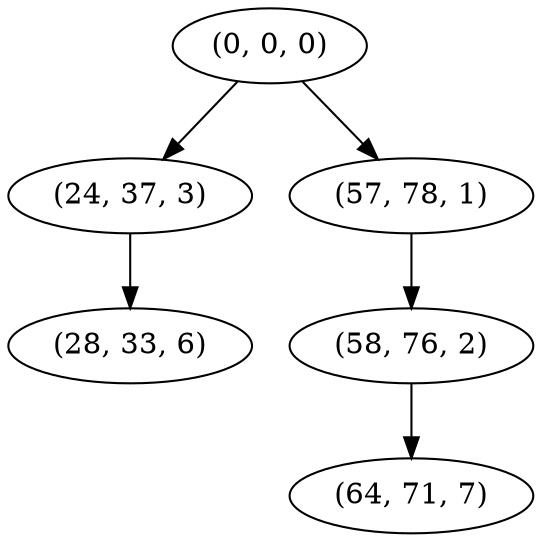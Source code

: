 digraph tree {
    "(0, 0, 0)";
    "(24, 37, 3)";
    "(28, 33, 6)";
    "(57, 78, 1)";
    "(58, 76, 2)";
    "(64, 71, 7)";
    "(0, 0, 0)" -> "(24, 37, 3)";
    "(0, 0, 0)" -> "(57, 78, 1)";
    "(24, 37, 3)" -> "(28, 33, 6)";
    "(57, 78, 1)" -> "(58, 76, 2)";
    "(58, 76, 2)" -> "(64, 71, 7)";
}
